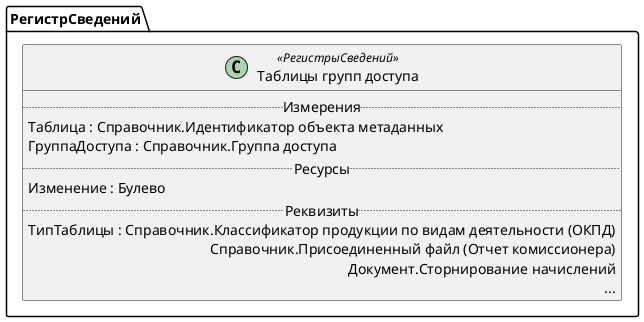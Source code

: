 ﻿@startuml ТаблицыГруппДоступа
'!include templates.wsd
'..\include templates.wsd
class РегистрСведений.ТаблицыГруппДоступа as "Таблицы групп доступа" <<РегистрыСведений>>
{
..Измерения..
Таблица : Справочник.Идентификатор объекта метаданных
ГруппаДоступа : Справочник.Группа доступа
..Ресурсы..
Изменение : Булево
..Реквизиты..
ТипТаблицы : Справочник.Классификатор продукции по видам деятельности (ОКПД)\rСправочник.Присоединенный файл (Отчет комиссионера)\rДокумент.Сторнирование начислений\r...
}
@enduml
